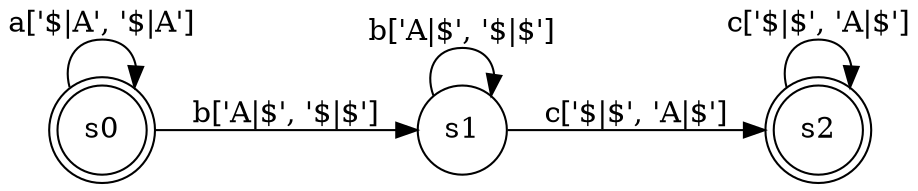 digraph finite_state_machine {
	rankdir=LR size="8,5"
	node [shape=circle]
	node [shape=doublecircle]
	s0
	node [shape=doublecircle]
	s0
	s2
	node [shape=circle]
	s0 -> s0 [label="a['$|A', '$|A']"]
	s0 -> s1 [label="b['A|$', '$|$']"]
	s1 -> s1 [label="b['A|$', '$|$']"]
	s1 -> s2 [label="c['$|$', 'A|$']"]
	s2 -> s2 [label="c['$|$', 'A|$']"]
}
